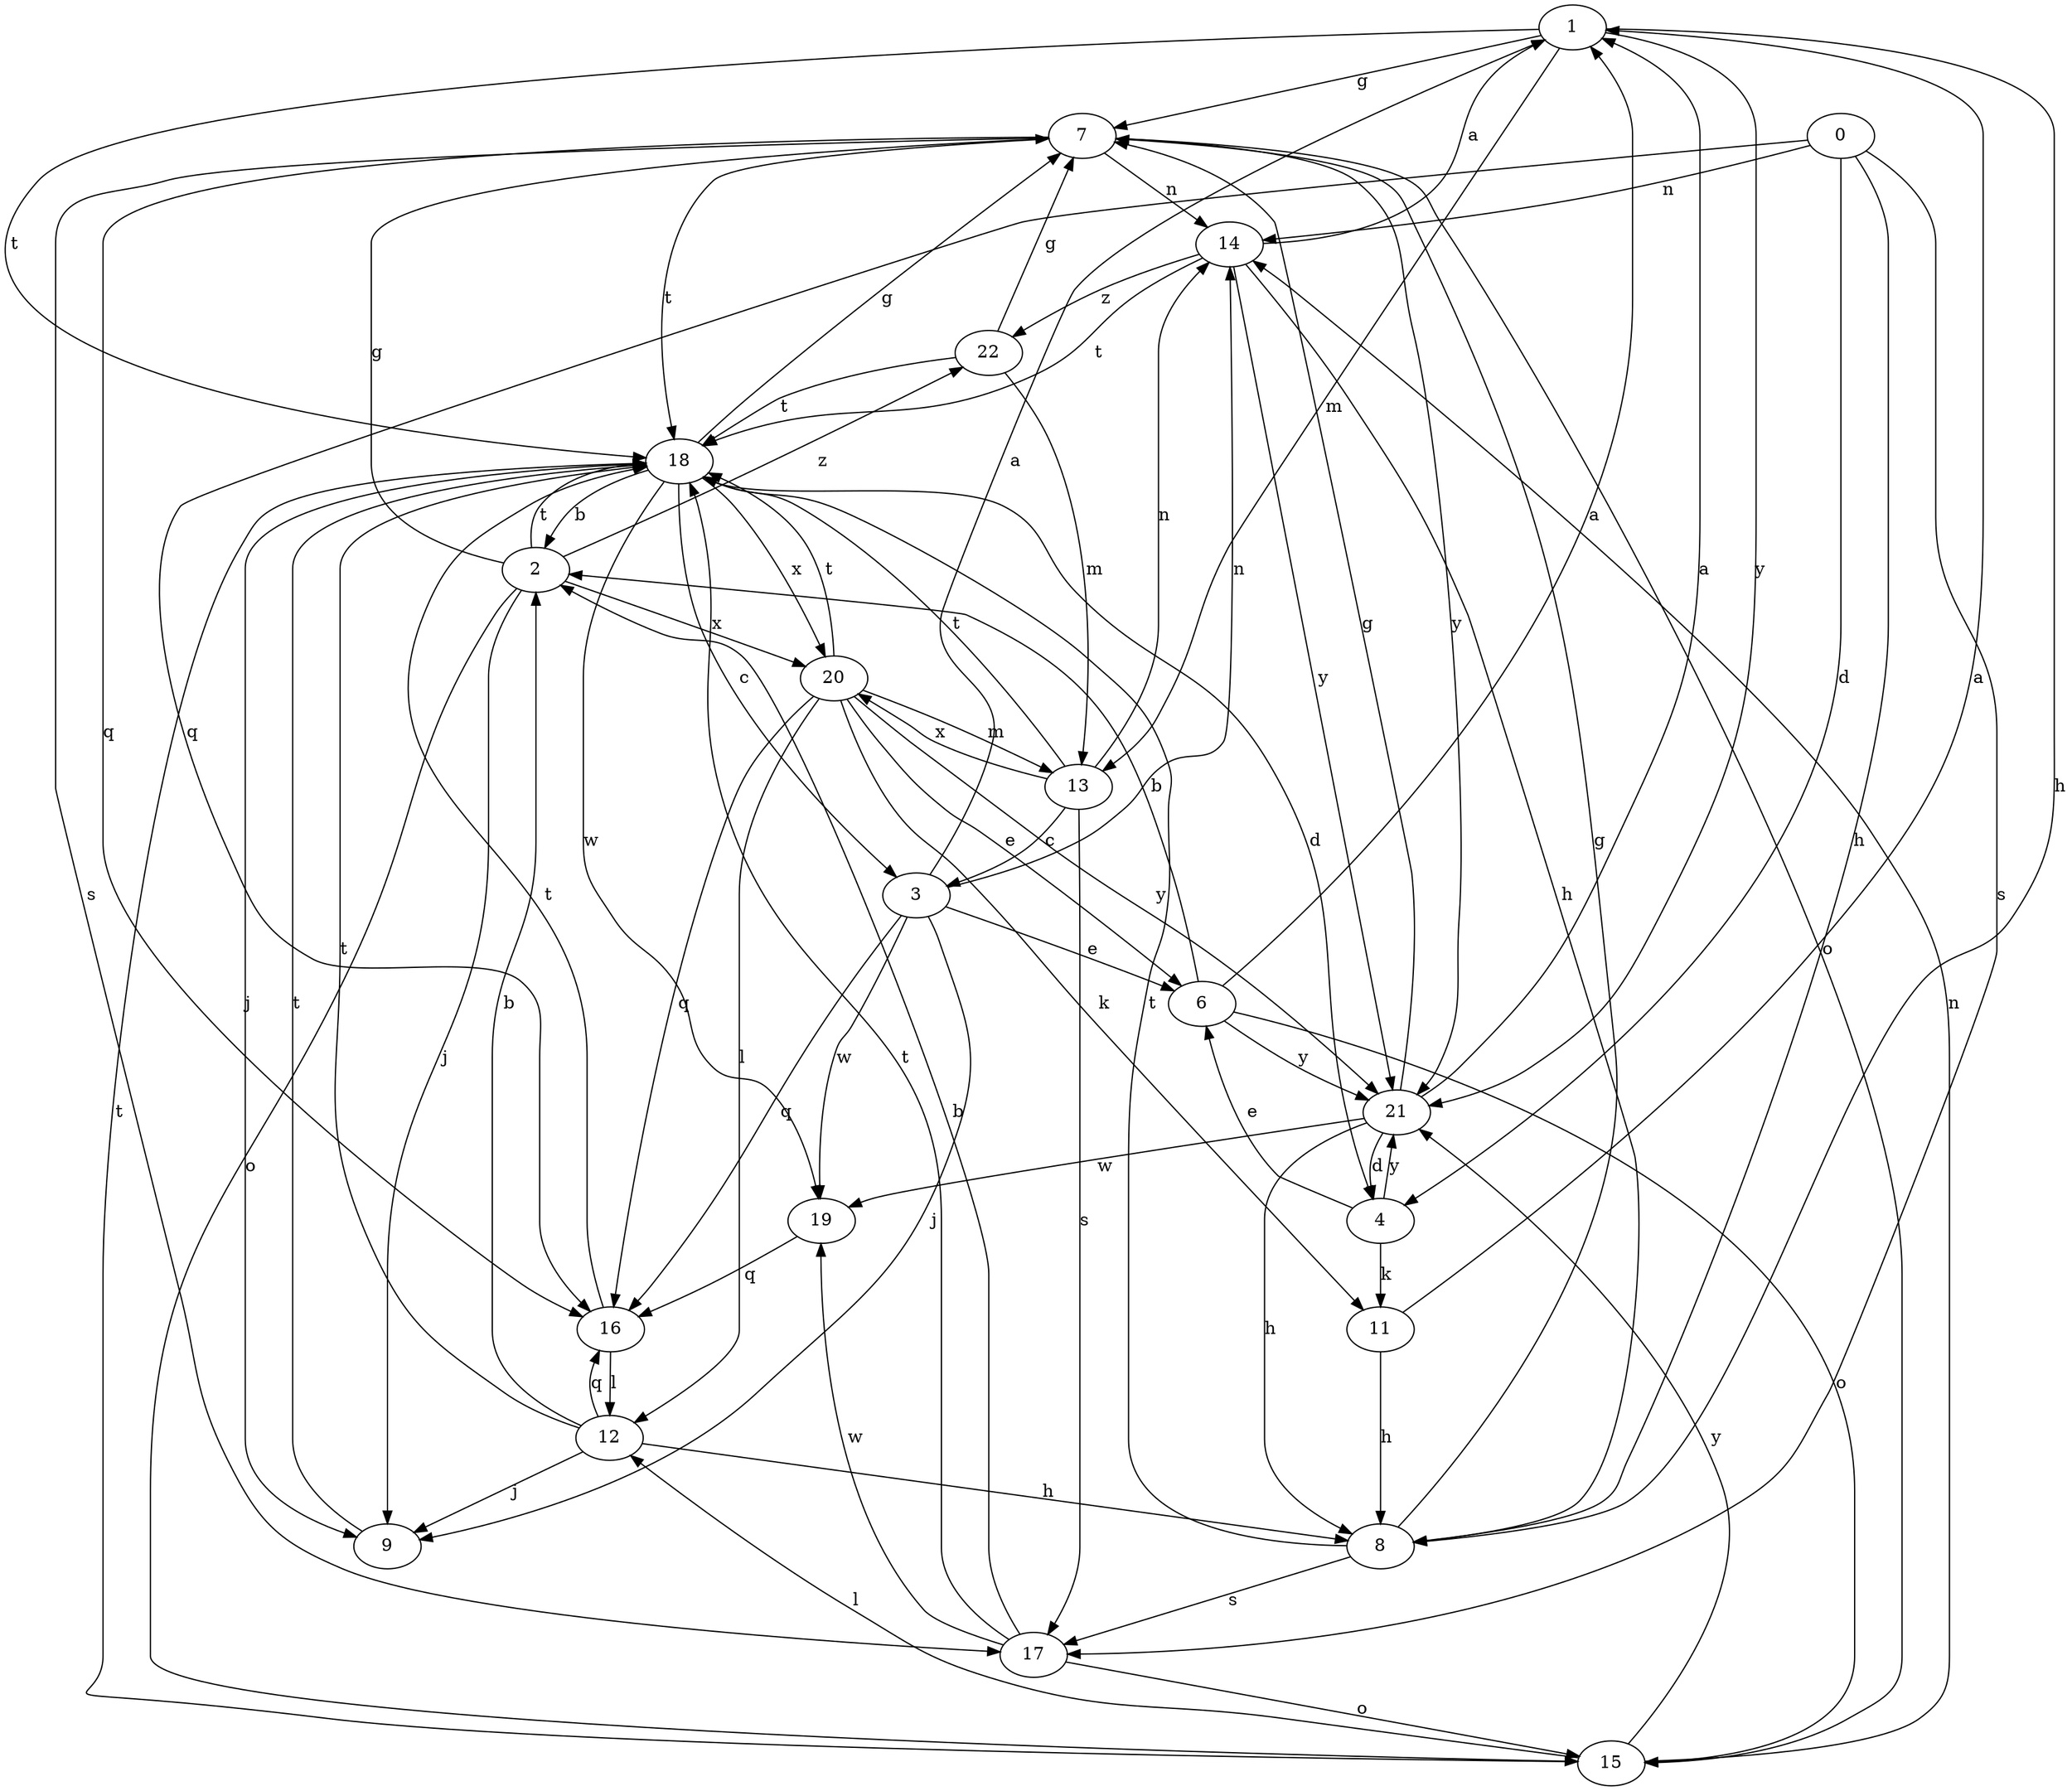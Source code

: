 strict digraph  {
1;
2;
3;
4;
6;
7;
8;
9;
11;
12;
0;
13;
14;
15;
16;
17;
18;
19;
20;
21;
22;
1 -> 7  [label=g];
1 -> 8  [label=h];
1 -> 13  [label=m];
1 -> 18  [label=t];
1 -> 21  [label=y];
2 -> 7  [label=g];
2 -> 9  [label=j];
2 -> 15  [label=o];
2 -> 18  [label=t];
2 -> 20  [label=x];
2 -> 22  [label=z];
3 -> 1  [label=a];
3 -> 6  [label=e];
3 -> 9  [label=j];
3 -> 14  [label=n];
3 -> 16  [label=q];
3 -> 19  [label=w];
4 -> 6  [label=e];
4 -> 11  [label=k];
4 -> 21  [label=y];
6 -> 1  [label=a];
6 -> 2  [label=b];
6 -> 15  [label=o];
6 -> 21  [label=y];
7 -> 14  [label=n];
7 -> 15  [label=o];
7 -> 16  [label=q];
7 -> 17  [label=s];
7 -> 18  [label=t];
7 -> 21  [label=y];
8 -> 7  [label=g];
8 -> 17  [label=s];
8 -> 18  [label=t];
9 -> 18  [label=t];
11 -> 1  [label=a];
11 -> 8  [label=h];
12 -> 2  [label=b];
12 -> 8  [label=h];
12 -> 9  [label=j];
12 -> 16  [label=q];
12 -> 18  [label=t];
0 -> 4  [label=d];
0 -> 8  [label=h];
0 -> 14  [label=n];
0 -> 16  [label=q];
0 -> 17  [label=s];
13 -> 3  [label=c];
13 -> 14  [label=n];
13 -> 17  [label=s];
13 -> 18  [label=t];
13 -> 20  [label=x];
14 -> 1  [label=a];
14 -> 8  [label=h];
14 -> 18  [label=t];
14 -> 21  [label=y];
14 -> 22  [label=z];
15 -> 12  [label=l];
15 -> 14  [label=n];
15 -> 18  [label=t];
15 -> 21  [label=y];
16 -> 12  [label=l];
16 -> 18  [label=t];
17 -> 2  [label=b];
17 -> 15  [label=o];
17 -> 18  [label=t];
17 -> 19  [label=w];
18 -> 2  [label=b];
18 -> 3  [label=c];
18 -> 4  [label=d];
18 -> 7  [label=g];
18 -> 9  [label=j];
18 -> 19  [label=w];
18 -> 20  [label=x];
19 -> 16  [label=q];
20 -> 6  [label=e];
20 -> 11  [label=k];
20 -> 12  [label=l];
20 -> 13  [label=m];
20 -> 16  [label=q];
20 -> 18  [label=t];
20 -> 21  [label=y];
21 -> 1  [label=a];
21 -> 4  [label=d];
21 -> 7  [label=g];
21 -> 8  [label=h];
21 -> 19  [label=w];
22 -> 7  [label=g];
22 -> 13  [label=m];
22 -> 18  [label=t];
}
